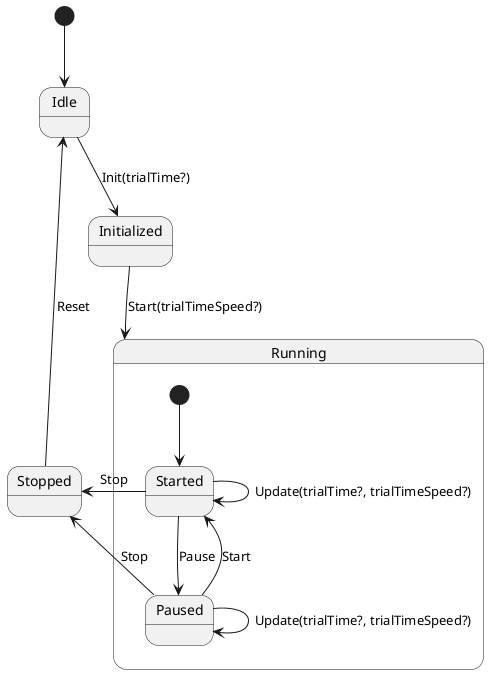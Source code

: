 @startuml
[*] --> Idle
Idle -down-> Initialized : Init(trialTime?)
Initialized -down-> Running : Start(trialTimeSpeed?)

state Running {
    [*] --> Started
    Started --> Paused : Pause
    Paused --> Started : Start
    Started --> Started : Update(trialTime?, trialTimeSpeed?)
    Paused --> Paused : Update(trialTime?, trialTimeSpeed?)

}

Started -left-> Stopped : Stop 
Paused -left-> Stopped : Stop
Stopped -up-> Idle : Reset
@enduml